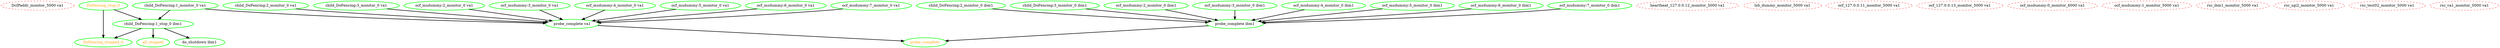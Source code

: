  digraph "g" {
"DcIPaddr_monitor_5000 va1" [ style=dashed color="red" fontcolor="black" ]
"DoFencing_stop_0" -> "DoFencing_stopped_0" [ style = bold]
"DoFencing_stop_0" -> "child_DoFencing:1_stop_0 ibm1" [ style = bold]
"DoFencing_stop_0" [ style=bold color="green" fontcolor="orange" ]
"DoFencing_stopped_0" [ style=bold color="green" fontcolor="orange" ]
"all_stopped" [ style=bold color="green" fontcolor="orange"]
"child_DoFencing:1_monitor_0 va1" -> "child_DoFencing:1_stop_0 ibm1" [ style = bold]
"child_DoFencing:1_monitor_0 va1" -> "probe_complete va1" [ style = bold]
"child_DoFencing:1_monitor_0 va1" [ style=bold color="green" fontcolor="black" ]
"child_DoFencing:1_stop_0 ibm1" -> "DoFencing_stopped_0" [ style = bold]
"child_DoFencing:1_stop_0 ibm1" -> "all_stopped" [ style = bold]
"child_DoFencing:1_stop_0 ibm1" -> "do_shutdown ibm1" [ style = bold]
"child_DoFencing:1_stop_0 ibm1" [ style=bold color="green" fontcolor="black" ]
"child_DoFencing:2_monitor_0 ibm1" -> "probe_complete ibm1" [ style = bold]
"child_DoFencing:2_monitor_0 ibm1" [ style=bold color="green" fontcolor="black" ]
"child_DoFencing:2_monitor_0 va1" -> "probe_complete va1" [ style = bold]
"child_DoFencing:2_monitor_0 va1" [ style=bold color="green" fontcolor="black" ]
"child_DoFencing:3_monitor_0 ibm1" -> "probe_complete ibm1" [ style = bold]
"child_DoFencing:3_monitor_0 ibm1" [ style=bold color="green" fontcolor="black" ]
"child_DoFencing:3_monitor_0 va1" -> "probe_complete va1" [ style = bold]
"child_DoFencing:3_monitor_0 va1" [ style=bold color="green" fontcolor="black" ]
"do_shutdown ibm1" [ style=bold color="green" fontcolor="black" ]
"heartbeat_127.0.0.12_monitor_5000 va1" [ style=dashed color="red" fontcolor="black" ]
"lsb_dummy_monitor_5000 va1" [ style=dashed color="red" fontcolor="black" ]
"ocf_127.0.0.11_monitor_5000 va1" [ style=dashed color="red" fontcolor="black" ]
"ocf_127.0.0.13_monitor_5000 va1" [ style=dashed color="red" fontcolor="black" ]
"ocf_msdummy:0_monitor_6000 va1" [ style=dashed color="red" fontcolor="black"]
"ocf_msdummy:1_monitor_5000 va1" [ style=dashed color="red" fontcolor="black" ]
"ocf_msdummy:2_monitor_0 ibm1" -> "probe_complete ibm1" [ style = bold]
"ocf_msdummy:2_monitor_0 ibm1" [ style=bold color="green" fontcolor="black" ]
"ocf_msdummy:2_monitor_0 va1" -> "probe_complete va1" [ style = bold]
"ocf_msdummy:2_monitor_0 va1" [ style=bold color="green" fontcolor="black" ]
"ocf_msdummy:3_monitor_0 ibm1" -> "probe_complete ibm1" [ style = bold]
"ocf_msdummy:3_monitor_0 ibm1" [ style=bold color="green" fontcolor="black" ]
"ocf_msdummy:3_monitor_0 va1" -> "probe_complete va1" [ style = bold]
"ocf_msdummy:3_monitor_0 va1" [ style=bold color="green" fontcolor="black" ]
"ocf_msdummy:4_monitor_0 ibm1" -> "probe_complete ibm1" [ style = bold]
"ocf_msdummy:4_monitor_0 ibm1" [ style=bold color="green" fontcolor="black" ]
"ocf_msdummy:4_monitor_0 va1" -> "probe_complete va1" [ style = bold]
"ocf_msdummy:4_monitor_0 va1" [ style=bold color="green" fontcolor="black" ]
"ocf_msdummy:5_monitor_0 ibm1" -> "probe_complete ibm1" [ style = bold]
"ocf_msdummy:5_monitor_0 ibm1" [ style=bold color="green" fontcolor="black" ]
"ocf_msdummy:5_monitor_0 va1" -> "probe_complete va1" [ style = bold]
"ocf_msdummy:5_monitor_0 va1" [ style=bold color="green" fontcolor="black" ]
"ocf_msdummy:6_monitor_0 ibm1" -> "probe_complete ibm1" [ style = bold]
"ocf_msdummy:6_monitor_0 ibm1" [ style=bold color="green" fontcolor="black" ]
"ocf_msdummy:6_monitor_0 va1" -> "probe_complete va1" [ style = bold]
"ocf_msdummy:6_monitor_0 va1" [ style=bold color="green" fontcolor="black" ]
"ocf_msdummy:7_monitor_0 ibm1" -> "probe_complete ibm1" [ style = bold]
"ocf_msdummy:7_monitor_0 ibm1" [ style=bold color="green" fontcolor="black" ]
"ocf_msdummy:7_monitor_0 va1" -> "probe_complete va1" [ style = bold]
"ocf_msdummy:7_monitor_0 va1" [ style=bold color="green" fontcolor="black" ]
"probe_complete ibm1" -> "probe_complete" [ style = bold]
"probe_complete ibm1" [ style=bold color="green" fontcolor="black" ]
"probe_complete va1" -> "probe_complete" [ style = bold]
"probe_complete va1" [ style=bold color="green" fontcolor="black" ]
"probe_complete" [ style=bold color="green" fontcolor="orange" ]
"rsc_ibm1_monitor_5000 va1" [ style=dashed color="red" fontcolor="black" ]
"rsc_sgi2_monitor_5000 va1" [ style=dashed color="red" fontcolor="black" ]
"rsc_test02_monitor_5000 va1" [ style=dashed color="red" fontcolor="black" ]
"rsc_va1_monitor_5000 va1" [ style=dashed color="red" fontcolor="black" ]
}
